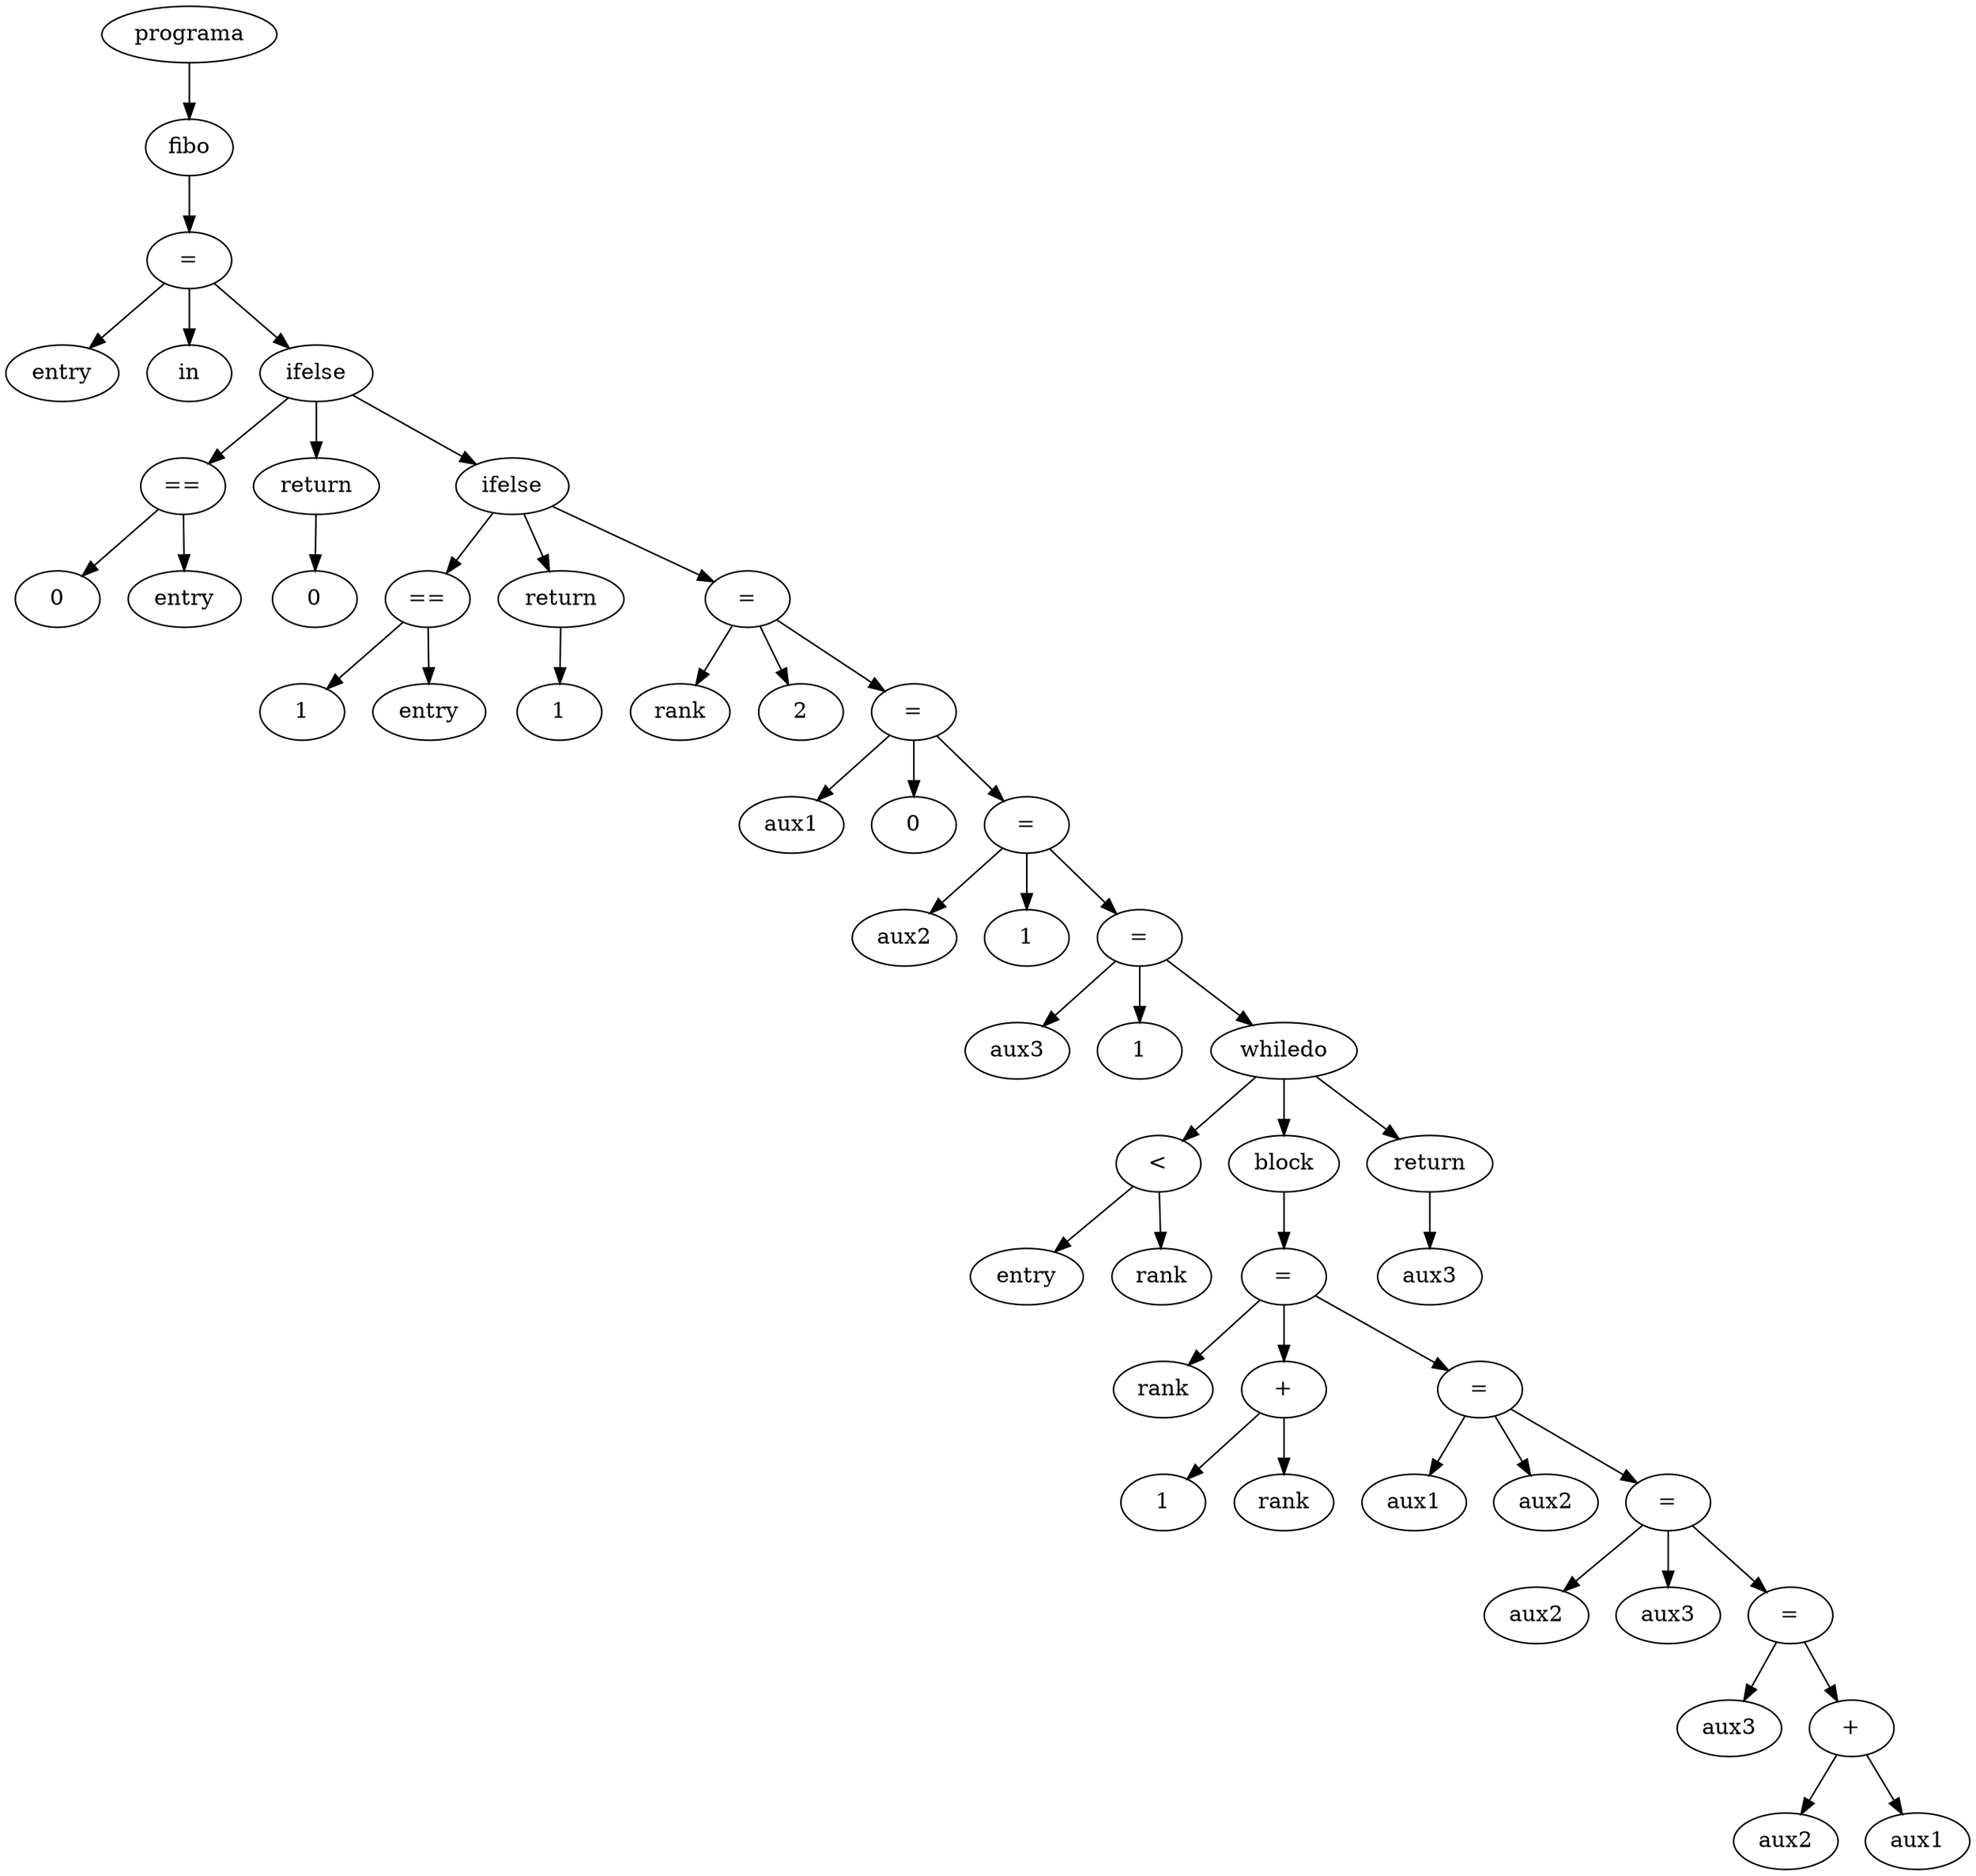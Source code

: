 digraph G {
node_0x21aec50 [label="programa"]
node_0x21aec00 [label="fibo"]
node_0x21aec50 -> node_0x21aec00
node_0x21ad6b0 [label="="]
node_0x21aec00 -> node_0x21ad6b0
node_0x21ad610 [label="entry"]
node_0x21ad6b0 -> node_0x21ad610
node_0x21ad660 [label="in"]
node_0x21ad6b0 -> node_0x21ad660
node_0x21ad970 [label="ifelse"]
node_0x21ad6b0 -> node_0x21ad970
node_0x21ad770 [label="=="]
node_0x21ad970 -> node_0x21ad770
node_0x21ad810 [label="0"]
node_0x21ad770 -> node_0x21ad810
node_0x21ad720 [label="entry"]
node_0x21ad770 -> node_0x21ad720
node_0x21ad920 [label="return"]
node_0x21ad970 -> node_0x21ad920
node_0x21ad8d0 [label="0"]
node_0x21ad920 -> node_0x21ad8d0
node_0x21adc30 [label="ifelse"]
node_0x21ad970 -> node_0x21adc30
node_0x21ada30 [label="=="]
node_0x21adc30 -> node_0x21ada30
node_0x21adad0 [label="1"]
node_0x21ada30 -> node_0x21adad0
node_0x21ad9e0 [label="entry"]
node_0x21ada30 -> node_0x21ad9e0
node_0x21adbe0 [label="return"]
node_0x21adc30 -> node_0x21adbe0
node_0x21adb90 [label="1"]
node_0x21adbe0 -> node_0x21adb90
node_0x21add90 [label="="]
node_0x21adc30 -> node_0x21add90
node_0x21adca0 [label="rank"]
node_0x21add90 -> node_0x21adca0
node_0x21add40 [label="2"]
node_0x21add90 -> node_0x21add40
node_0x21adef0 [label="="]
node_0x21add90 -> node_0x21adef0
node_0x21ade00 [label="aux1"]
node_0x21adef0 -> node_0x21ade00
node_0x21adea0 [label="0"]
node_0x21adef0 -> node_0x21adea0
node_0x21ae050 [label="="]
node_0x21adef0 -> node_0x21ae050
node_0x21adf60 [label="aux2"]
node_0x21ae050 -> node_0x21adf60
node_0x21ae000 [label="1"]
node_0x21ae050 -> node_0x21ae000
node_0x21ae1b0 [label="="]
node_0x21ae050 -> node_0x21ae1b0
node_0x21ae0c0 [label="aux3"]
node_0x21ae1b0 -> node_0x21ae0c0
node_0x21ae160 [label="1"]
node_0x21ae1b0 -> node_0x21ae160
node_0x21ae9f0 [label="whiledo"]
node_0x21ae1b0 -> node_0x21ae9f0
node_0x21ae270 [label="<"]
node_0x21ae9f0 -> node_0x21ae270
node_0x21ae2c0 [label="entry"]
node_0x21ae270 -> node_0x21ae2c0
node_0x21ae220 [label="rank"]
node_0x21ae270 -> node_0x21ae220
node_0x21ae9a0 [label="block"]
node_0x21ae9f0 -> node_0x21ae9a0
node_0x21ae4e0 [label="="]
node_0x21ae9a0 -> node_0x21ae4e0
node_0x21ae330 [label="rank"]
node_0x21ae4e0 -> node_0x21ae330
node_0x21ae3d0 [label="+"]
node_0x21ae4e0 -> node_0x21ae3d0
node_0x21ae470 [label="1"]
node_0x21ae3d0 -> node_0x21ae470
node_0x21ae380 [label="rank"]
node_0x21ae3d0 -> node_0x21ae380
node_0x21ae5f0 [label="="]
node_0x21ae4e0 -> node_0x21ae5f0
node_0x21ae550 [label="aux1"]
node_0x21ae5f0 -> node_0x21ae550
node_0x21ae5a0 [label="aux2"]
node_0x21ae5f0 -> node_0x21ae5a0
node_0x21ae700 [label="="]
node_0x21ae5f0 -> node_0x21ae700
node_0x21ae660 [label="aux2"]
node_0x21ae700 -> node_0x21ae660
node_0x21ae6b0 [label="aux3"]
node_0x21ae700 -> node_0x21ae6b0
node_0x21ae8d0 [label="="]
node_0x21ae700 -> node_0x21ae8d0
node_0x21ae770 [label="aux3"]
node_0x21ae8d0 -> node_0x21ae770
node_0x21ae810 [label="+"]
node_0x21ae8d0 -> node_0x21ae810
node_0x21ae860 [label="aux2"]
node_0x21ae810 -> node_0x21ae860
node_0x21ae7c0 [label="aux1"]
node_0x21ae810 -> node_0x21ae7c0
node_0x21aeab0 [label="return"]
node_0x21ae9f0 -> node_0x21aeab0
node_0x21aea60 [label="aux3"]
node_0x21aeab0 -> node_0x21aea60
}

